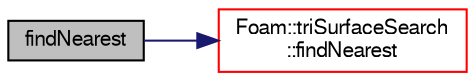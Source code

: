 digraph "findNearest"
{
  bgcolor="transparent";
  edge [fontname="FreeSans",fontsize="10",labelfontname="FreeSans",labelfontsize="10"];
  node [fontname="FreeSans",fontsize="10",shape=record];
  rankdir="LR";
  Node1747 [label="findNearest",height=0.2,width=0.4,color="black", fillcolor="grey75", style="filled", fontcolor="black"];
  Node1747 -> Node1748 [color="midnightblue",fontsize="10",style="solid",fontname="FreeSans"];
  Node1748 [label="Foam::triSurfaceSearch\l::findNearest",height=0.2,width=0.4,color="red",URL="$a25530.html#af5a3600f2733be5044e5a922676eb346"];
}
